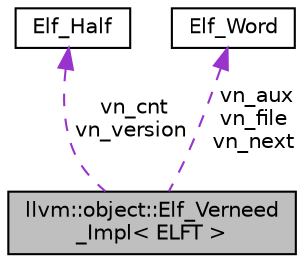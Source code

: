 digraph "llvm::object::Elf_Verneed_Impl&lt; ELFT &gt;"
{
 // LATEX_PDF_SIZE
  bgcolor="transparent";
  edge [fontname="Helvetica",fontsize="10",labelfontname="Helvetica",labelfontsize="10"];
  node [fontname="Helvetica",fontsize="10",shape="box"];
  Node1 [label="llvm::object::Elf_Verneed\l_Impl\< ELFT \>",height=0.2,width=0.4,color="black", fillcolor="grey75", style="filled", fontcolor="black",tooltip="Elf_Verneed: This is the structure of entries in the SHT_GNU_verneed section (.gnu...."];
  Node2 -> Node1 [dir="back",color="darkorchid3",fontsize="10",style="dashed",label=" vn_cnt\nvn_version" ,fontname="Helvetica"];
  Node2 [label="Elf_Half",height=0.2,width=0.4,color="black",tooltip=" "];
  Node3 -> Node1 [dir="back",color="darkorchid3",fontsize="10",style="dashed",label=" vn_aux\nvn_file\nvn_next" ,fontname="Helvetica"];
  Node3 [label="Elf_Word",height=0.2,width=0.4,color="black",tooltip=" "];
}
